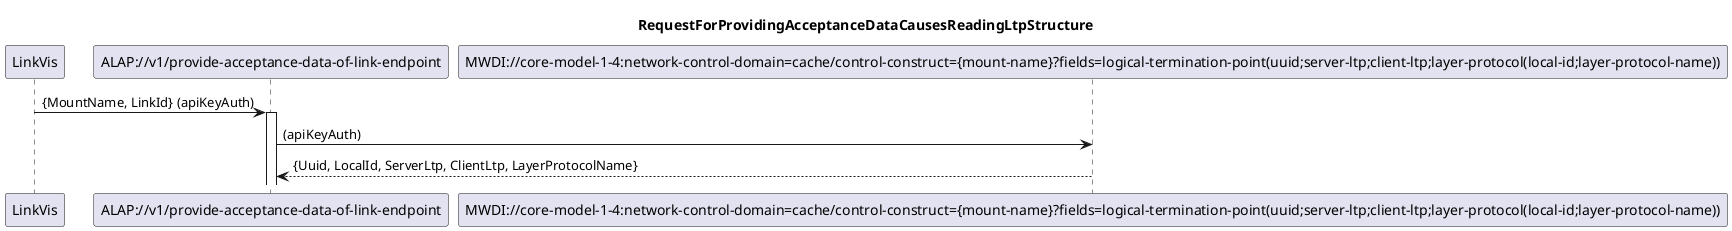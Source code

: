 @startuml 100_ReadingLtpStructure
skinparam responseMessageBelowArrow true

title
RequestForProvidingAcceptanceDataCausesReadingLtpStructure
end title

participant "LinkVis" as LinkVis
participant "ALAP://v1/provide-acceptance-data-of-link-endpoint" as ALAP
participant "MWDI://core-model-1-4:network-control-domain=cache/control-construct={mount-name}?fields=logical-termination-point(uuid;server-ltp;client-ltp;layer-protocol(local-id;layer-protocol-name))" as LTPs

LinkVis -> ALAP: {MountName, LinkId} (apiKeyAuth)
activate ALAP

ALAP -> LTPs: (apiKeyAuth)
LTPs --> ALAP: {Uuid, LocalId, ServerLtp, ClientLtp, LayerProtocolName}

@enduml